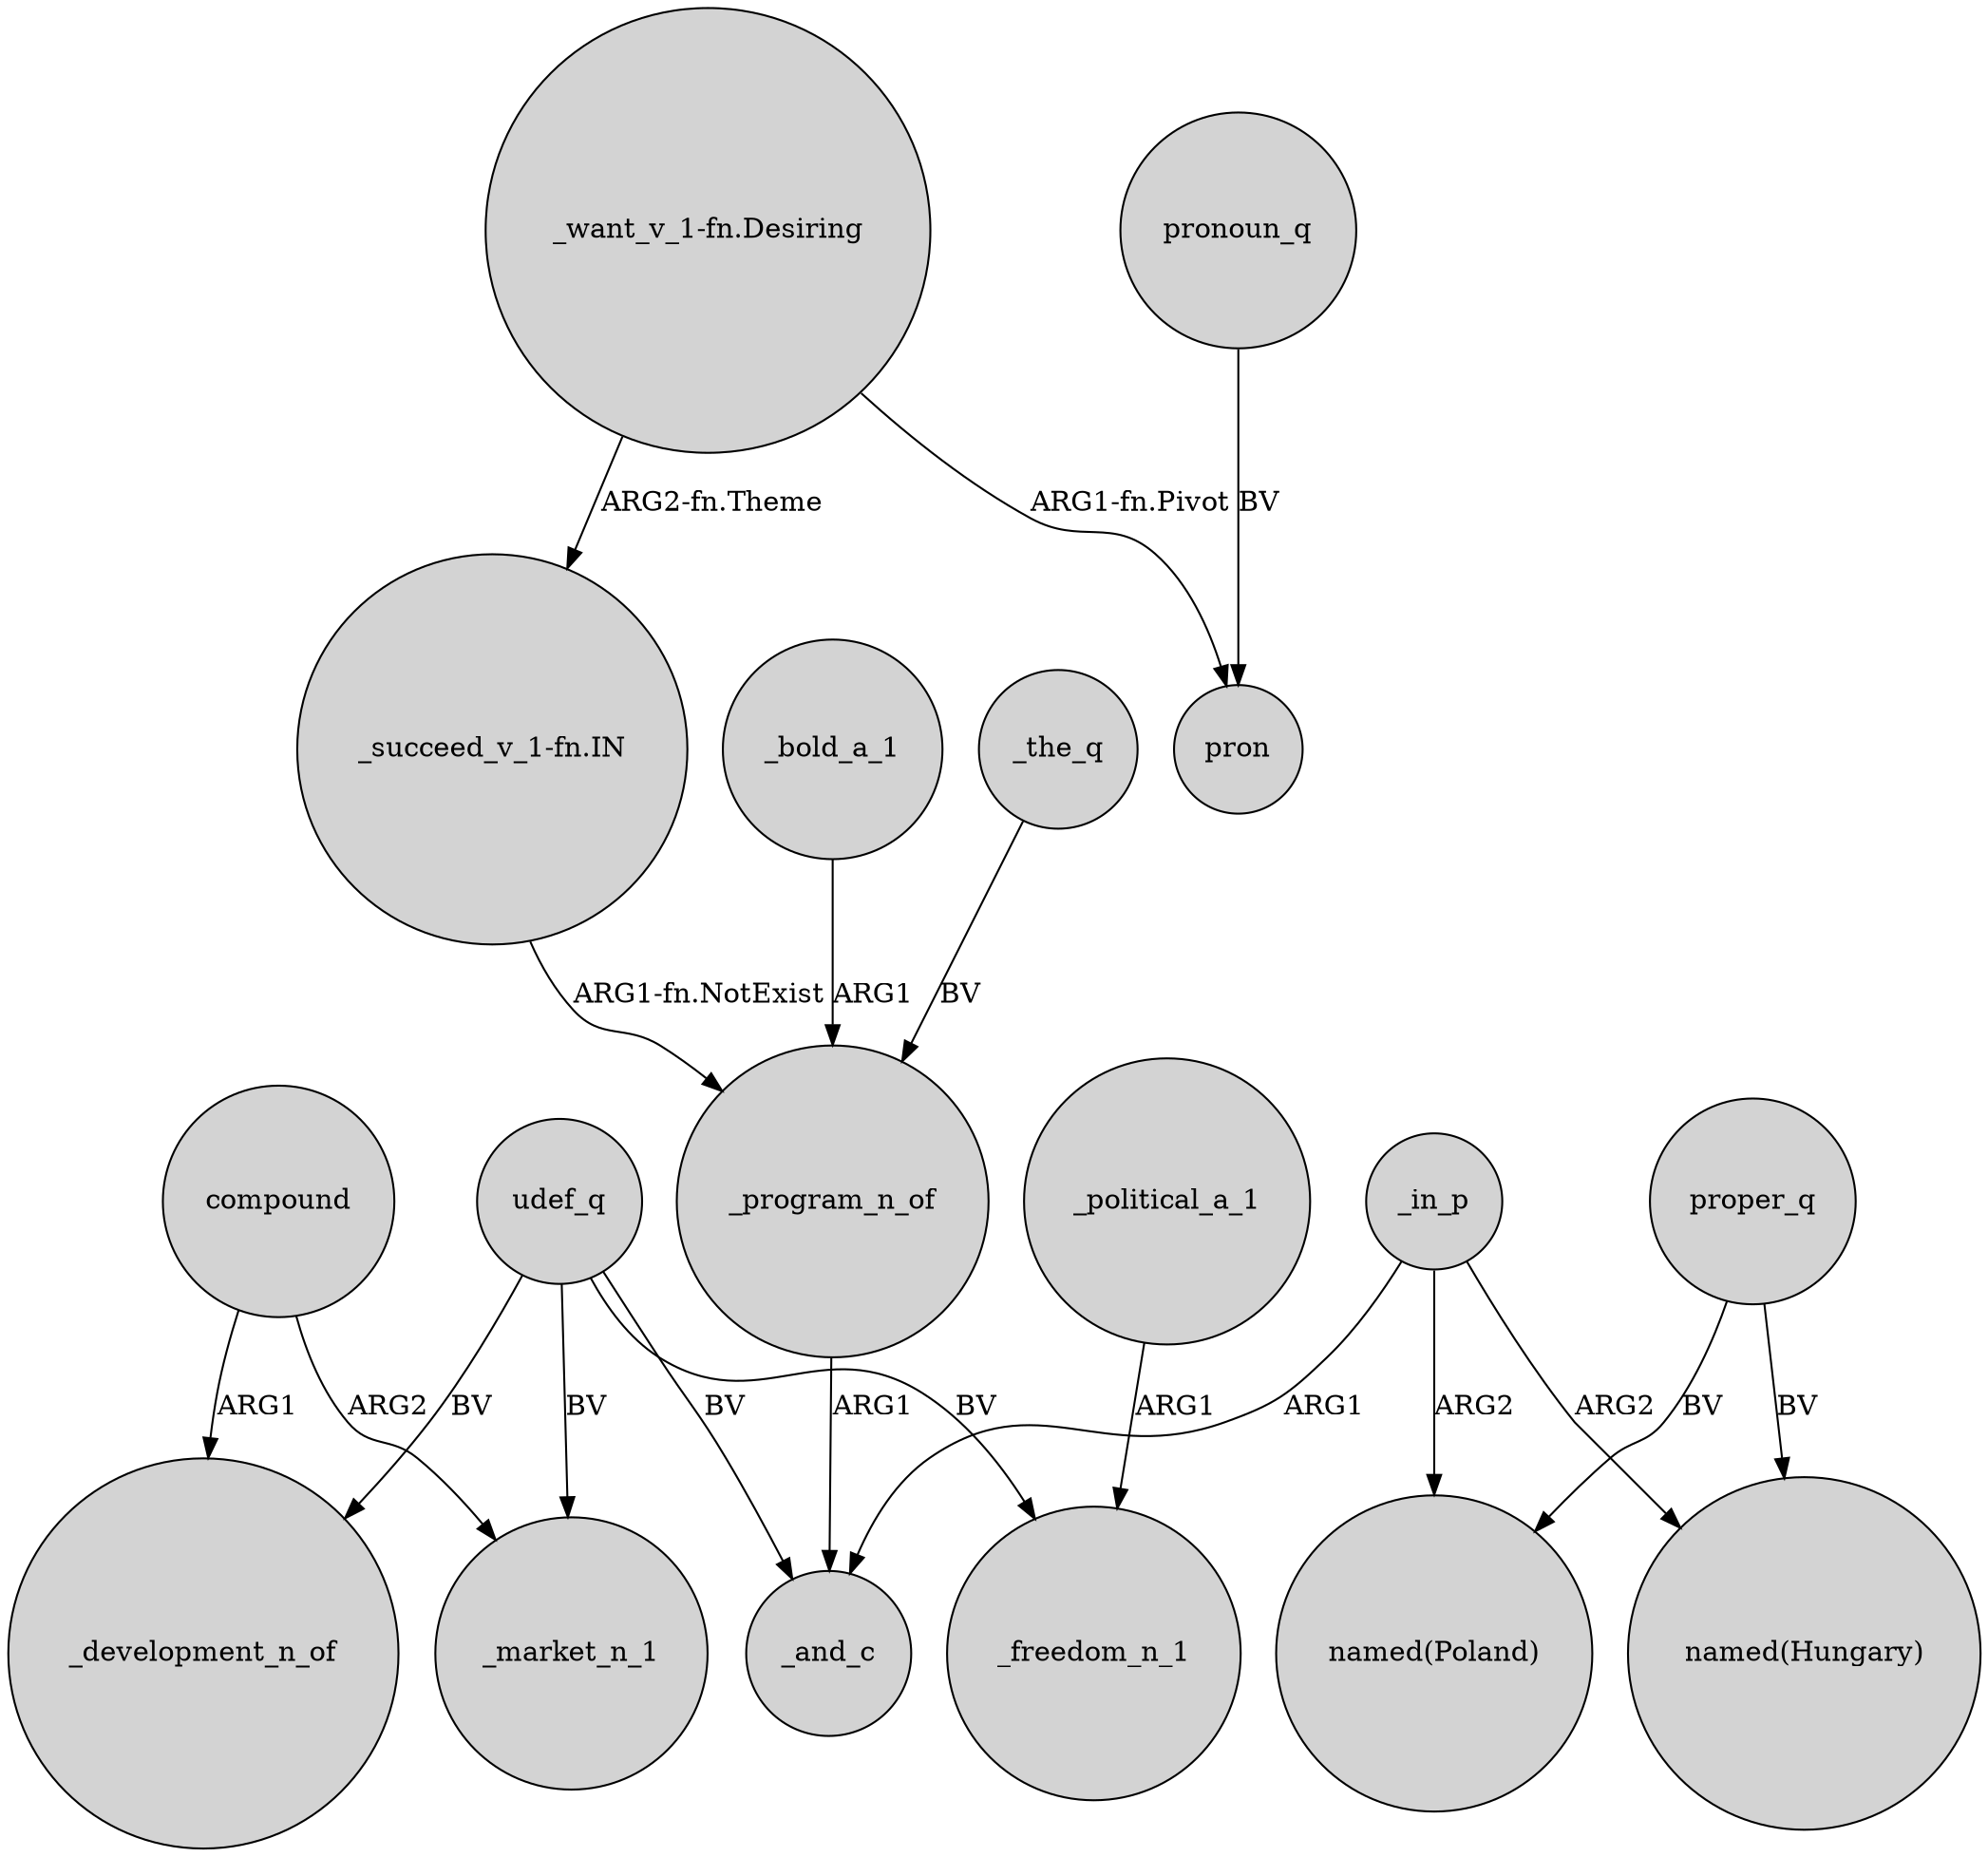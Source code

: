 digraph {
	node [shape=circle style=filled]
	compound -> _market_n_1 [label=ARG2]
	"_succeed_v_1-fn.IN" -> _program_n_of [label="ARG1-fn.NotExist"]
	_program_n_of -> _and_c [label=ARG1]
	"_want_v_1-fn.Desiring" -> "_succeed_v_1-fn.IN" [label="ARG2-fn.Theme"]
	"_want_v_1-fn.Desiring" -> pron [label="ARG1-fn.Pivot"]
	udef_q -> _market_n_1 [label=BV]
	compound -> _development_n_of [label=ARG1]
	_in_p -> "named(Poland)" [label=ARG2]
	_political_a_1 -> _freedom_n_1 [label=ARG1]
	_bold_a_1 -> _program_n_of [label=ARG1]
	proper_q -> "named(Poland)" [label=BV]
	pronoun_q -> pron [label=BV]
	_the_q -> _program_n_of [label=BV]
	_in_p -> _and_c [label=ARG1]
	_in_p -> "named(Hungary)" [label=ARG2]
	udef_q -> _development_n_of [label=BV]
	udef_q -> _freedom_n_1 [label=BV]
	proper_q -> "named(Hungary)" [label=BV]
	udef_q -> _and_c [label=BV]
}
